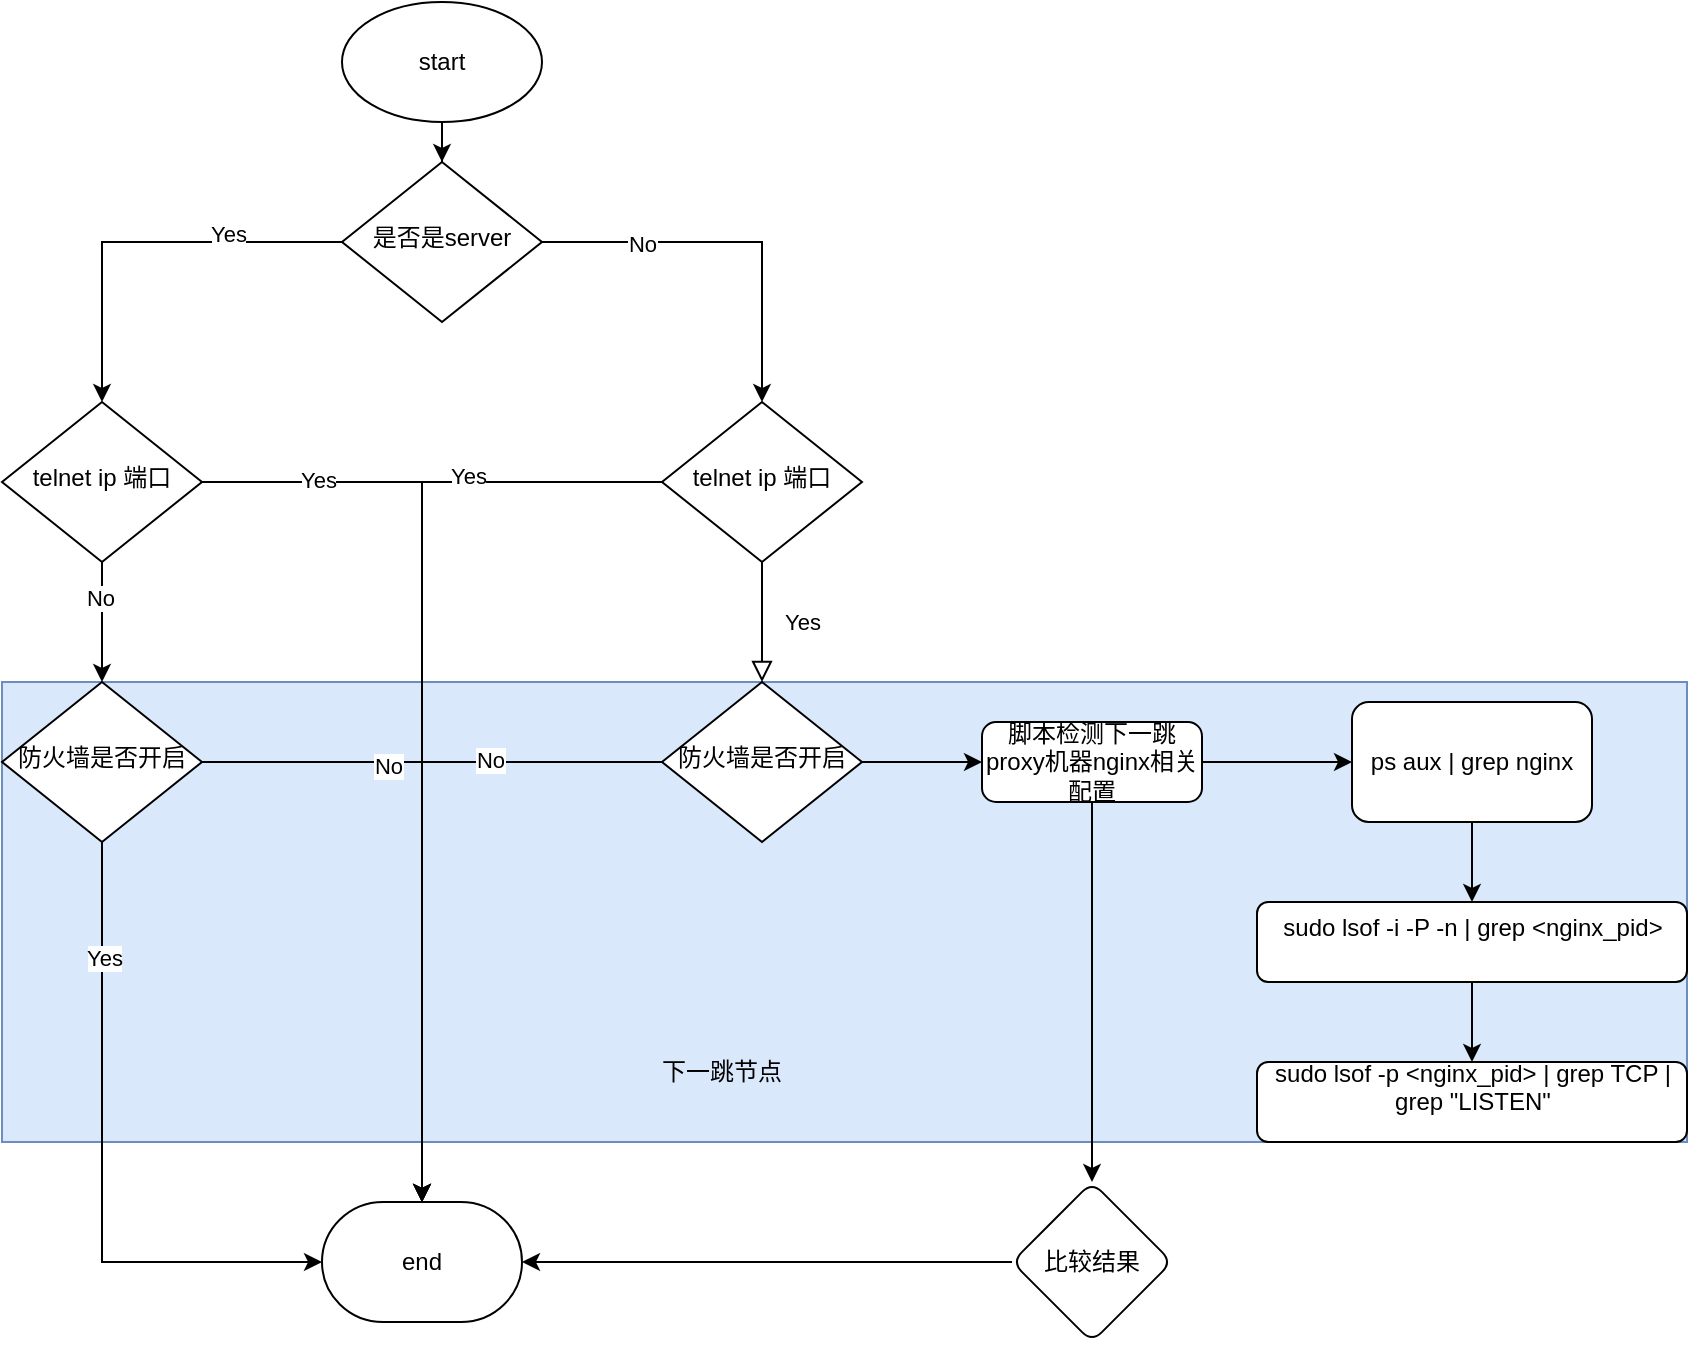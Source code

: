 <mxfile version="22.1.5" type="github">
  <diagram id="C5RBs43oDa-KdzZeNtuy" name="Page-1">
    <mxGraphModel dx="1853" dy="1745" grid="1" gridSize="10" guides="1" tooltips="1" connect="1" arrows="1" fold="1" page="1" pageScale="1" pageWidth="827" pageHeight="1169" math="0" shadow="0">
      <root>
        <mxCell id="WIyWlLk6GJQsqaUBKTNV-0" />
        <mxCell id="WIyWlLk6GJQsqaUBKTNV-1" parent="WIyWlLk6GJQsqaUBKTNV-0" />
        <mxCell id="WIyWlLk6GJQsqaUBKTNV-4" value="Yes" style="rounded=0;html=1;jettySize=auto;orthogonalLoop=1;fontSize=11;endArrow=block;endFill=0;endSize=8;strokeWidth=1;shadow=0;labelBackgroundColor=none;edgeStyle=orthogonalEdgeStyle;" parent="WIyWlLk6GJQsqaUBKTNV-1" source="WIyWlLk6GJQsqaUBKTNV-6" target="WIyWlLk6GJQsqaUBKTNV-10" edge="1">
          <mxGeometry y="20" relative="1" as="geometry">
            <mxPoint as="offset" />
          </mxGeometry>
        </mxCell>
        <mxCell id="ibWMEhjD8wriJO99BDjX-1" style="edgeStyle=orthogonalEdgeStyle;rounded=0;orthogonalLoop=1;jettySize=auto;html=1;" edge="1" parent="WIyWlLk6GJQsqaUBKTNV-1" source="WIyWlLk6GJQsqaUBKTNV-6" target="ibWMEhjD8wriJO99BDjX-0">
          <mxGeometry relative="1" as="geometry" />
        </mxCell>
        <mxCell id="ibWMEhjD8wriJO99BDjX-2" value="Yes" style="edgeLabel;html=1;align=center;verticalAlign=middle;resizable=0;points=[];" vertex="1" connectable="0" parent="ibWMEhjD8wriJO99BDjX-1">
          <mxGeometry x="-0.594" y="-3" relative="1" as="geometry">
            <mxPoint as="offset" />
          </mxGeometry>
        </mxCell>
        <mxCell id="WIyWlLk6GJQsqaUBKTNV-6" value="telnet ip 端口" style="rhombus;whiteSpace=wrap;html=1;shadow=0;fontFamily=Helvetica;fontSize=12;align=center;strokeWidth=1;spacing=6;spacingTop=-4;" parent="WIyWlLk6GJQsqaUBKTNV-1" vertex="1">
          <mxGeometry x="170" y="170" width="100" height="80" as="geometry" />
        </mxCell>
        <mxCell id="ibWMEhjD8wriJO99BDjX-30" style="edgeStyle=orthogonalEdgeStyle;rounded=0;orthogonalLoop=1;jettySize=auto;html=1;entryX=0.5;entryY=0;entryDx=0;entryDy=0;" edge="1" parent="WIyWlLk6GJQsqaUBKTNV-1" source="ibWMEhjD8wriJO99BDjX-28" target="WIyWlLk6GJQsqaUBKTNV-6">
          <mxGeometry relative="1" as="geometry">
            <Array as="points">
              <mxPoint x="220" y="90" />
            </Array>
          </mxGeometry>
        </mxCell>
        <mxCell id="ibWMEhjD8wriJO99BDjX-32" value="No" style="edgeLabel;html=1;align=center;verticalAlign=middle;resizable=0;points=[];" vertex="1" connectable="0" parent="ibWMEhjD8wriJO99BDjX-30">
          <mxGeometry x="-0.477" y="-1" relative="1" as="geometry">
            <mxPoint as="offset" />
          </mxGeometry>
        </mxCell>
        <mxCell id="ibWMEhjD8wriJO99BDjX-33" style="edgeStyle=orthogonalEdgeStyle;rounded=0;orthogonalLoop=1;jettySize=auto;html=1;entryX=0.5;entryY=0;entryDx=0;entryDy=0;" edge="1" parent="WIyWlLk6GJQsqaUBKTNV-1" source="ibWMEhjD8wriJO99BDjX-28" target="ibWMEhjD8wriJO99BDjX-31">
          <mxGeometry relative="1" as="geometry" />
        </mxCell>
        <mxCell id="ibWMEhjD8wriJO99BDjX-34" value="Yes" style="edgeLabel;html=1;align=center;verticalAlign=middle;resizable=0;points=[];" vertex="1" connectable="0" parent="ibWMEhjD8wriJO99BDjX-33">
          <mxGeometry x="-0.432" y="-4" relative="1" as="geometry">
            <mxPoint as="offset" />
          </mxGeometry>
        </mxCell>
        <mxCell id="ibWMEhjD8wriJO99BDjX-28" value="是否是server" style="rhombus;whiteSpace=wrap;html=1;shadow=0;fontFamily=Helvetica;fontSize=12;align=center;strokeWidth=1;spacing=6;spacingTop=-4;" vertex="1" parent="WIyWlLk6GJQsqaUBKTNV-1">
          <mxGeometry x="10" y="50" width="100" height="80" as="geometry" />
        </mxCell>
        <mxCell id="ibWMEhjD8wriJO99BDjX-36" value="" style="edgeStyle=orthogonalEdgeStyle;rounded=0;orthogonalLoop=1;jettySize=auto;html=1;" edge="1" parent="WIyWlLk6GJQsqaUBKTNV-1" source="ibWMEhjD8wriJO99BDjX-31" target="ibWMEhjD8wriJO99BDjX-35">
          <mxGeometry relative="1" as="geometry" />
        </mxCell>
        <mxCell id="ibWMEhjD8wriJO99BDjX-37" value="No" style="edgeLabel;html=1;align=center;verticalAlign=middle;resizable=0;points=[];" vertex="1" connectable="0" parent="ibWMEhjD8wriJO99BDjX-36">
          <mxGeometry x="-0.4" y="-1" relative="1" as="geometry">
            <mxPoint as="offset" />
          </mxGeometry>
        </mxCell>
        <mxCell id="ibWMEhjD8wriJO99BDjX-31" value="telnet ip 端口" style="rhombus;whiteSpace=wrap;html=1;shadow=0;fontFamily=Helvetica;fontSize=12;align=center;strokeWidth=1;spacing=6;spacingTop=-4;" vertex="1" parent="WIyWlLk6GJQsqaUBKTNV-1">
          <mxGeometry x="-160" y="170" width="100" height="80" as="geometry" />
        </mxCell>
        <mxCell id="ibWMEhjD8wriJO99BDjX-45" style="edgeStyle=orthogonalEdgeStyle;rounded=0;orthogonalLoop=1;jettySize=auto;html=1;entryX=0.5;entryY=0;entryDx=0;entryDy=0;" edge="1" parent="WIyWlLk6GJQsqaUBKTNV-1" source="ibWMEhjD8wriJO99BDjX-44" target="ibWMEhjD8wriJO99BDjX-28">
          <mxGeometry relative="1" as="geometry" />
        </mxCell>
        <mxCell id="ibWMEhjD8wriJO99BDjX-44" value="start" style="strokeWidth=1;html=1;shape=mxgraph.flowchart.start_1;whiteSpace=wrap;" vertex="1" parent="WIyWlLk6GJQsqaUBKTNV-1">
          <mxGeometry x="10" y="-30" width="100" height="60" as="geometry" />
        </mxCell>
        <mxCell id="ibWMEhjD8wriJO99BDjX-46" value="" style="group;fillColor=#dae8fc;strokeColor=#6c8ebf;" vertex="1" connectable="0" parent="WIyWlLk6GJQsqaUBKTNV-1">
          <mxGeometry x="-160" y="310" width="842.5" height="230" as="geometry" />
        </mxCell>
        <mxCell id="WIyWlLk6GJQsqaUBKTNV-10" value="防火墙是否开启" style="rhombus;whiteSpace=wrap;html=1;shadow=0;fontFamily=Helvetica;fontSize=12;align=center;strokeWidth=1;spacing=6;spacingTop=-4;" parent="ibWMEhjD8wriJO99BDjX-46" vertex="1">
          <mxGeometry x="330" width="100" height="80" as="geometry" />
        </mxCell>
        <mxCell id="ibWMEhjD8wriJO99BDjX-13" value="脚本检测下一跳proxy机器nginx相关配置" style="rounded=1;whiteSpace=wrap;html=1;absoluteArcSize=1;arcSize=14;strokeWidth=1;" vertex="1" parent="ibWMEhjD8wriJO99BDjX-46">
          <mxGeometry x="490" y="20" width="110" height="40" as="geometry" />
        </mxCell>
        <mxCell id="ibWMEhjD8wriJO99BDjX-14" style="edgeStyle=orthogonalEdgeStyle;rounded=0;orthogonalLoop=1;jettySize=auto;html=1;entryX=0;entryY=0.5;entryDx=0;entryDy=0;" edge="1" parent="ibWMEhjD8wriJO99BDjX-46" source="WIyWlLk6GJQsqaUBKTNV-10" target="ibWMEhjD8wriJO99BDjX-13">
          <mxGeometry relative="1" as="geometry" />
        </mxCell>
        <mxCell id="ibWMEhjD8wriJO99BDjX-19" value="ps aux | grep nginx" style="whiteSpace=wrap;html=1;rounded=1;arcSize=14;strokeWidth=1;" vertex="1" parent="ibWMEhjD8wriJO99BDjX-46">
          <mxGeometry x="675" y="10" width="120" height="60" as="geometry" />
        </mxCell>
        <mxCell id="ibWMEhjD8wriJO99BDjX-20" value="" style="edgeStyle=orthogonalEdgeStyle;rounded=0;orthogonalLoop=1;jettySize=auto;html=1;" edge="1" parent="ibWMEhjD8wriJO99BDjX-46" source="ibWMEhjD8wriJO99BDjX-13" target="ibWMEhjD8wriJO99BDjX-19">
          <mxGeometry relative="1" as="geometry" />
        </mxCell>
        <mxCell id="ibWMEhjD8wriJO99BDjX-21" value="&lt;div&gt;sudo lsof -i -P -n | grep &amp;lt;nginx_pid&amp;gt;&lt;/div&gt;&lt;div&gt;&lt;br&gt;&lt;/div&gt;" style="whiteSpace=wrap;html=1;rounded=1;arcSize=14;strokeWidth=1;" vertex="1" parent="ibWMEhjD8wriJO99BDjX-46">
          <mxGeometry x="627.5" y="110" width="215" height="40" as="geometry" />
        </mxCell>
        <mxCell id="ibWMEhjD8wriJO99BDjX-22" value="" style="edgeStyle=orthogonalEdgeStyle;rounded=0;orthogonalLoop=1;jettySize=auto;html=1;" edge="1" parent="ibWMEhjD8wriJO99BDjX-46" source="ibWMEhjD8wriJO99BDjX-19" target="ibWMEhjD8wriJO99BDjX-21">
          <mxGeometry relative="1" as="geometry" />
        </mxCell>
        <mxCell id="ibWMEhjD8wriJO99BDjX-23" value="&lt;div&gt;&lt;div&gt;sudo lsof -p &amp;lt;nginx_pid&amp;gt; | grep TCP | grep &quot;LISTEN&quot;&lt;/div&gt;&lt;/div&gt;&lt;div&gt;&lt;br&gt;&lt;/div&gt;" style="whiteSpace=wrap;html=1;rounded=1;arcSize=14;strokeWidth=1;" vertex="1" parent="ibWMEhjD8wriJO99BDjX-46">
          <mxGeometry x="627.5" y="190" width="215" height="40" as="geometry" />
        </mxCell>
        <mxCell id="ibWMEhjD8wriJO99BDjX-24" value="" style="edgeStyle=orthogonalEdgeStyle;rounded=0;orthogonalLoop=1;jettySize=auto;html=1;" edge="1" parent="ibWMEhjD8wriJO99BDjX-46" source="ibWMEhjD8wriJO99BDjX-21" target="ibWMEhjD8wriJO99BDjX-23">
          <mxGeometry relative="1" as="geometry" />
        </mxCell>
        <mxCell id="ibWMEhjD8wriJO99BDjX-35" value="防火墙是否开启" style="rhombus;whiteSpace=wrap;html=1;shadow=0;fontFamily=Helvetica;fontSize=12;align=center;strokeWidth=1;spacing=6;spacingTop=-4;" vertex="1" parent="ibWMEhjD8wriJO99BDjX-46">
          <mxGeometry width="100" height="80" as="geometry" />
        </mxCell>
        <mxCell id="ibWMEhjD8wriJO99BDjX-47" value="下一跳节点" style="text;html=1;strokeColor=none;fillColor=none;align=center;verticalAlign=middle;whiteSpace=wrap;rounded=0;" vertex="1" parent="ibWMEhjD8wriJO99BDjX-46">
          <mxGeometry x="320" y="180" width="80" height="30" as="geometry" />
        </mxCell>
        <mxCell id="ibWMEhjD8wriJO99BDjX-0" value="end" style="strokeWidth=1;html=1;shape=mxgraph.flowchart.terminator;whiteSpace=wrap;" vertex="1" parent="WIyWlLk6GJQsqaUBKTNV-1">
          <mxGeometry y="570" width="100" height="60" as="geometry" />
        </mxCell>
        <mxCell id="ibWMEhjD8wriJO99BDjX-10" style="edgeStyle=orthogonalEdgeStyle;rounded=0;orthogonalLoop=1;jettySize=auto;html=1;" edge="1" parent="WIyWlLk6GJQsqaUBKTNV-1" source="WIyWlLk6GJQsqaUBKTNV-10" target="ibWMEhjD8wriJO99BDjX-0">
          <mxGeometry relative="1" as="geometry" />
        </mxCell>
        <mxCell id="ibWMEhjD8wriJO99BDjX-12" value="No" style="edgeLabel;html=1;align=center;verticalAlign=middle;resizable=0;points=[];" vertex="1" connectable="0" parent="ibWMEhjD8wriJO99BDjX-10">
          <mxGeometry x="-0.495" y="-1" relative="1" as="geometry">
            <mxPoint as="offset" />
          </mxGeometry>
        </mxCell>
        <mxCell id="ibWMEhjD8wriJO99BDjX-27" style="edgeStyle=orthogonalEdgeStyle;rounded=0;orthogonalLoop=1;jettySize=auto;html=1;entryX=1;entryY=0.5;entryDx=0;entryDy=0;entryPerimeter=0;" edge="1" parent="WIyWlLk6GJQsqaUBKTNV-1" source="ibWMEhjD8wriJO99BDjX-25" target="ibWMEhjD8wriJO99BDjX-0">
          <mxGeometry relative="1" as="geometry" />
        </mxCell>
        <mxCell id="ibWMEhjD8wriJO99BDjX-40" style="edgeStyle=orthogonalEdgeStyle;rounded=0;orthogonalLoop=1;jettySize=auto;html=1;entryX=0.5;entryY=0;entryDx=0;entryDy=0;entryPerimeter=0;" edge="1" parent="WIyWlLk6GJQsqaUBKTNV-1" source="ibWMEhjD8wriJO99BDjX-35" target="ibWMEhjD8wriJO99BDjX-0">
          <mxGeometry relative="1" as="geometry" />
        </mxCell>
        <mxCell id="ibWMEhjD8wriJO99BDjX-41" value="No" style="edgeLabel;html=1;align=center;verticalAlign=middle;resizable=0;points=[];" vertex="1" connectable="0" parent="ibWMEhjD8wriJO99BDjX-40">
          <mxGeometry x="-0.44" y="-2" relative="1" as="geometry">
            <mxPoint as="offset" />
          </mxGeometry>
        </mxCell>
        <mxCell id="ibWMEhjD8wriJO99BDjX-42" style="edgeStyle=orthogonalEdgeStyle;rounded=0;orthogonalLoop=1;jettySize=auto;html=1;entryX=0;entryY=0.5;entryDx=0;entryDy=0;entryPerimeter=0;" edge="1" parent="WIyWlLk6GJQsqaUBKTNV-1" source="ibWMEhjD8wriJO99BDjX-35" target="ibWMEhjD8wriJO99BDjX-0">
          <mxGeometry relative="1" as="geometry">
            <Array as="points">
              <mxPoint x="-110" y="600" />
            </Array>
          </mxGeometry>
        </mxCell>
        <mxCell id="ibWMEhjD8wriJO99BDjX-43" value="Yes" style="edgeLabel;html=1;align=center;verticalAlign=middle;resizable=0;points=[];" vertex="1" connectable="0" parent="ibWMEhjD8wriJO99BDjX-42">
          <mxGeometry x="-0.642" y="1" relative="1" as="geometry">
            <mxPoint as="offset" />
          </mxGeometry>
        </mxCell>
        <mxCell id="ibWMEhjD8wriJO99BDjX-38" style="edgeStyle=orthogonalEdgeStyle;rounded=0;orthogonalLoop=1;jettySize=auto;html=1;entryX=0.5;entryY=0;entryDx=0;entryDy=0;entryPerimeter=0;" edge="1" parent="WIyWlLk6GJQsqaUBKTNV-1" source="ibWMEhjD8wriJO99BDjX-31" target="ibWMEhjD8wriJO99BDjX-0">
          <mxGeometry relative="1" as="geometry" />
        </mxCell>
        <mxCell id="ibWMEhjD8wriJO99BDjX-39" value="Yes" style="edgeLabel;html=1;align=center;verticalAlign=middle;resizable=0;points=[];" vertex="1" connectable="0" parent="ibWMEhjD8wriJO99BDjX-38">
          <mxGeometry x="-0.756" y="1" relative="1" as="geometry">
            <mxPoint as="offset" />
          </mxGeometry>
        </mxCell>
        <mxCell id="ibWMEhjD8wriJO99BDjX-25" value="比较结果" style="rhombus;whiteSpace=wrap;html=1;rounded=1;arcSize=14;strokeWidth=1;" vertex="1" parent="WIyWlLk6GJQsqaUBKTNV-1">
          <mxGeometry x="345" y="560" width="80" height="80" as="geometry" />
        </mxCell>
        <mxCell id="ibWMEhjD8wriJO99BDjX-26" value="" style="edgeStyle=orthogonalEdgeStyle;rounded=0;orthogonalLoop=1;jettySize=auto;html=1;" edge="1" parent="WIyWlLk6GJQsqaUBKTNV-1" source="ibWMEhjD8wriJO99BDjX-13" target="ibWMEhjD8wriJO99BDjX-25">
          <mxGeometry relative="1" as="geometry" />
        </mxCell>
      </root>
    </mxGraphModel>
  </diagram>
</mxfile>
